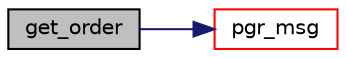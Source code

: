 digraph "get_order"
{
  edge [fontname="Helvetica",fontsize="10",labelfontname="Helvetica",labelfontsize="10"];
  node [fontname="Helvetica",fontsize="10",shape=record];
  rankdir="LR";
  Node8 [label="get_order",height=0.2,width=0.4,color="black", fillcolor="grey75", style="filled", fontcolor="black"];
  Node8 -> Node9 [color="midnightblue",fontsize="10",style="solid",fontname="Helvetica"];
  Node9 [label="pgr_msg",height=0.2,width=0.4,color="red", fillcolor="white", style="filled",URL="$pgr__alloc_8cpp.html#a03fe028457780ee3a4d223cd7fe9d53e"];
}
